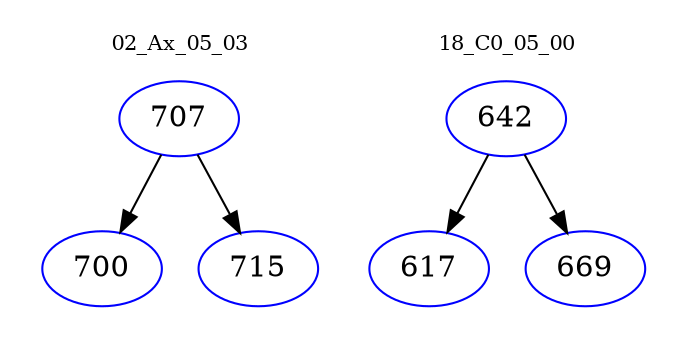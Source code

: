 digraph{
subgraph cluster_0 {
color = white
label = "02_Ax_05_03";
fontsize=10;
T0_707 [label="707", color="blue"]
T0_707 -> T0_700 [color="black"]
T0_700 [label="700", color="blue"]
T0_707 -> T0_715 [color="black"]
T0_715 [label="715", color="blue"]
}
subgraph cluster_1 {
color = white
label = "18_C0_05_00";
fontsize=10;
T1_642 [label="642", color="blue"]
T1_642 -> T1_617 [color="black"]
T1_617 [label="617", color="blue"]
T1_642 -> T1_669 [color="black"]
T1_669 [label="669", color="blue"]
}
}
